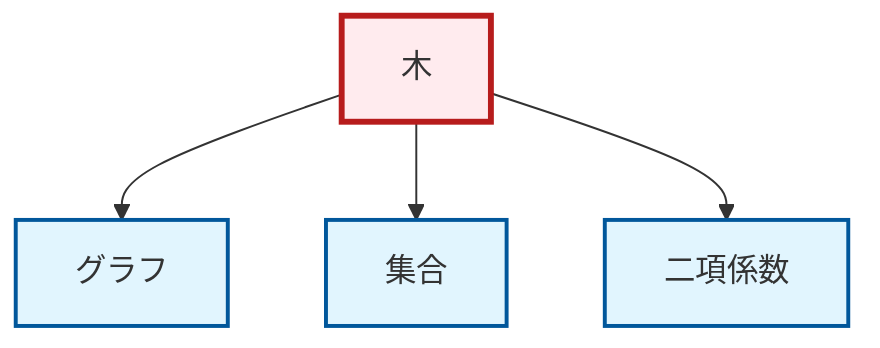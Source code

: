 graph TD
    classDef definition fill:#e1f5fe,stroke:#01579b,stroke-width:2px
    classDef theorem fill:#f3e5f5,stroke:#4a148c,stroke-width:2px
    classDef axiom fill:#fff3e0,stroke:#e65100,stroke-width:2px
    classDef example fill:#e8f5e9,stroke:#1b5e20,stroke-width:2px
    classDef current fill:#ffebee,stroke:#b71c1c,stroke-width:3px
    def-tree["木"]:::definition
    def-binomial-coefficient["二項係数"]:::definition
    def-graph["グラフ"]:::definition
    def-set["集合"]:::definition
    def-tree --> def-graph
    def-tree --> def-set
    def-tree --> def-binomial-coefficient
    class def-tree current
